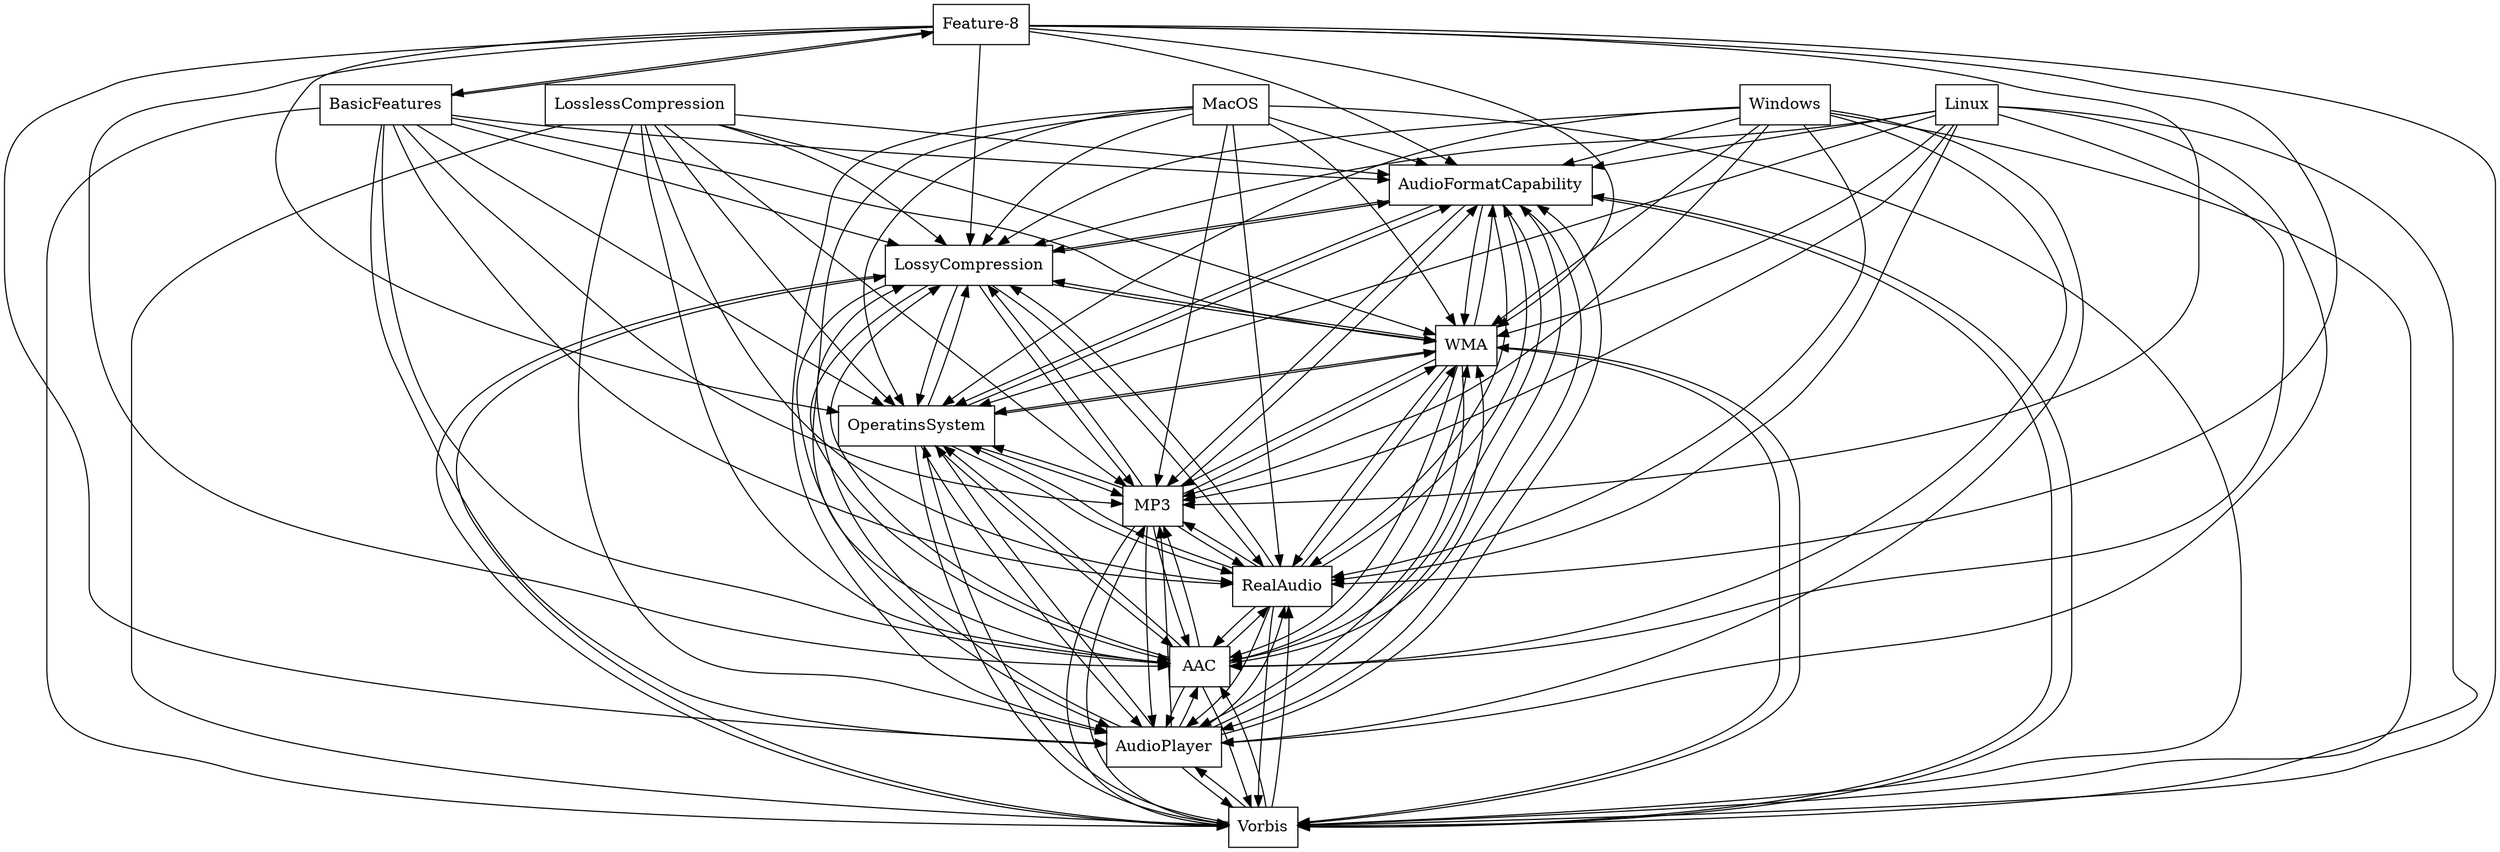 digraph{
graph [rankdir=TB];
node [shape=box];
edge [arrowhead=normal];
0[label="AudioFormatCapability",]
1[label="Feature-8",]
2[label="MacOS",]
3[label="LossyCompression",]
4[label="Vorbis",]
5[label="LosslessCompression",]
6[label="BasicFeatures",]
7[label="Windows",]
8[label="Linux",]
9[label="AudioPlayer",]
10[label="AAC",]
11[label="RealAudio",]
12[label="MP3",]
13[label="OperatinsSystem",]
14[label="WMA",]
0->3[label="",]
0->4[label="",]
0->9[label="",]
0->10[label="",]
0->11[label="",]
0->12[label="",]
0->13[label="",]
0->14[label="",]
1->0[label="",]
1->3[label="",]
1->4[label="",]
1->6[label="",]
1->9[label="",]
1->10[label="",]
1->11[label="",]
1->12[label="",]
1->13[label="",]
1->14[label="",]
2->0[label="",]
2->3[label="",]
2->4[label="",]
2->9[label="",]
2->10[label="",]
2->11[label="",]
2->12[label="",]
2->13[label="",]
2->14[label="",]
3->0[label="",]
3->4[label="",]
3->9[label="",]
3->10[label="",]
3->11[label="",]
3->12[label="",]
3->13[label="",]
3->14[label="",]
4->0[label="",]
4->3[label="",]
4->9[label="",]
4->10[label="",]
4->11[label="",]
4->12[label="",]
4->13[label="",]
4->14[label="",]
5->0[label="",]
5->3[label="",]
5->4[label="",]
5->9[label="",]
5->10[label="",]
5->11[label="",]
5->12[label="",]
5->13[label="",]
5->14[label="",]
6->0[label="",]
6->1[label="",]
6->3[label="",]
6->4[label="",]
6->9[label="",]
6->10[label="",]
6->11[label="",]
6->12[label="",]
6->13[label="",]
6->14[label="",]
7->0[label="",]
7->3[label="",]
7->4[label="",]
7->9[label="",]
7->10[label="",]
7->11[label="",]
7->12[label="",]
7->13[label="",]
7->14[label="",]
8->0[label="",]
8->3[label="",]
8->4[label="",]
8->9[label="",]
8->10[label="",]
8->11[label="",]
8->12[label="",]
8->13[label="",]
8->14[label="",]
9->0[label="",]
9->3[label="",]
9->4[label="",]
9->10[label="",]
9->11[label="",]
9->12[label="",]
9->13[label="",]
9->14[label="",]
10->0[label="",]
10->3[label="",]
10->4[label="",]
10->9[label="",]
10->11[label="",]
10->12[label="",]
10->13[label="",]
10->14[label="",]
11->0[label="",]
11->3[label="",]
11->4[label="",]
11->9[label="",]
11->10[label="",]
11->12[label="",]
11->13[label="",]
11->14[label="",]
12->0[label="",]
12->3[label="",]
12->4[label="",]
12->9[label="",]
12->10[label="",]
12->11[label="",]
12->13[label="",]
12->14[label="",]
13->0[label="",]
13->3[label="",]
13->4[label="",]
13->9[label="",]
13->10[label="",]
13->11[label="",]
13->12[label="",]
13->14[label="",]
14->0[label="",]
14->3[label="",]
14->4[label="",]
14->9[label="",]
14->10[label="",]
14->11[label="",]
14->12[label="",]
14->13[label="",]
}
